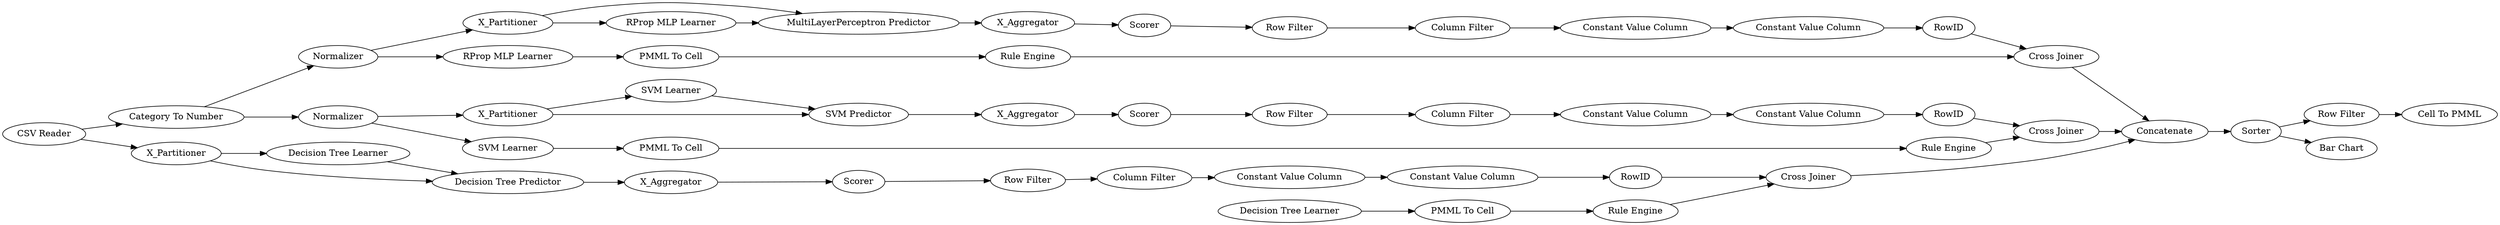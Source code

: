 digraph {
	"3697801167304947529_35" [label="Rule Engine"]
	"-2614124738826784869_32" [label="MultiLayerPerceptron Predictor"]
	"1030425482525209295_294" [label="Column Filter"]
	"-2614124738826784869_39" [label=Normalizer]
	"-6694814972757110828_39" [label="Cross Joiner"]
	"1030425482525209295_292" [label="Constant Value Column"]
	"-2614124738826784869_31" [label="RProp MLP Learner"]
	"3519661948414675224_53" [label="Row Filter"]
	"3519661948414675224_60" [label=Concatenate]
	"-6694814972757110828_7" [label=X_Aggregator]
	"-6802731087514599273_28" [label="PMML To Cell"]
	"3519661948414675224_59" [label="Bar Chart"]
	"6456788133756067178_38" [label="Cross Joiner"]
	"-3702061298937115975_294" [label="Column Filter"]
	"-6694814972757110828_298" [label=X_Partitioner]
	"-3702061298937115975_293" [label=RowID]
	"58779718692528445_290" [label="Constant Value Column"]
	"-2614124738826784869_38" [label="Cross Joiner"]
	"1030425482525209295_9" [label="Row Filter"]
	"-6694814972757110828_40" [label=Normalizer]
	"58779718692528445_293" [label=RowID]
	"-6694814972757110828_31" [label="SVM Learner"]
	"6456788133756067178_31" [label="Decision Tree Learner"]
	"3519661948414675224_58" [label="Category To Number"]
	"-2614124738826784869_7" [label=X_Aggregator]
	"-3702061298937115975_292" [label="Constant Value Column"]
	"-6694814972757110828_41" [label=Scorer]
	"6456788133756067178_7" [label=X_Aggregator]
	"8832954715496165390_22" [label="PMML To Cell"]
	"-3702061298937115975_9" [label="Row Filter"]
	"-3702061298937115975_290" [label="Constant Value Column"]
	"-6802731087514599273_34" [label="Rule Engine"]
	"6456788133756067178_32" [label="Decision Tree Predictor"]
	"1030425482525209295_293" [label=RowID]
	"8832954715496165390_34" [label="Rule Engine"]
	"-6694814972757110828_32" [label="SVM Predictor"]
	"6456788133756067178_39" [label=Scorer]
	"58779718692528445_292" [label="Constant Value Column"]
	"6456788133756067178_302" [label=X_Partitioner]
	"-2614124738826784869_40" [label=X_Partitioner]
	"1030425482525209295_290" [label="Constant Value Column"]
	"3519661948414675224_306" [label="CSV Reader"]
	"-6802731087514599273_33" [label="Decision Tree Learner"]
	"8832954715496165390_35" [label="RProp MLP Learner"]
	"58779718692528445_9" [label="Row Filter"]
	"3519661948414675224_54" [label="Cell To PMML"]
	"3697801167304947529_34" [label="PMML To Cell"]
	"3697801167304947529_33" [label="SVM Learner"]
	"58779718692528445_294" [label="Column Filter"]
	"-2614124738826784869_41" [label=Scorer]
	"3519661948414675224_52" [label=Sorter]
	"1030425482525209295_9" -> "1030425482525209295_294"
	"3519661948414675224_58" -> "-2614124738826784869_39"
	"58779718692528445_294" -> "58779718692528445_290"
	"-2614124738826784869_40" -> "-2614124738826784869_31"
	"3519661948414675224_53" -> "3519661948414675224_54"
	"-6802731087514599273_34" -> "6456788133756067178_38"
	"6456788133756067178_32" -> "6456788133756067178_7"
	"-2614124738826784869_39" -> "-2614124738826784869_40"
	"-2614124738826784869_38" -> "3519661948414675224_60"
	"6456788133756067178_302" -> "6456788133756067178_31"
	"-6802731087514599273_28" -> "-6802731087514599273_34"
	"-6694814972757110828_298" -> "-6694814972757110828_31"
	"-2614124738826784869_39" -> "8832954715496165390_35"
	"58779718692528445_290" -> "58779718692528445_292"
	"8832954715496165390_34" -> "-2614124738826784869_38"
	"3519661948414675224_306" -> "6456788133756067178_302"
	"6456788133756067178_302" -> "6456788133756067178_32"
	"-2614124738826784869_31" -> "-2614124738826784869_32"
	"-2614124738826784869_40" -> "-2614124738826784869_32"
	"3519661948414675224_52" -> "3519661948414675224_53"
	"-2614124738826784869_7" -> "-2614124738826784869_41"
	"8832954715496165390_22" -> "8832954715496165390_34"
	"1030425482525209295_292" -> "1030425482525209295_293"
	"-6694814972757110828_39" -> "3519661948414675224_60"
	"58779718692528445_293" -> "6456788133756067178_38"
	"58779718692528445_9" -> "58779718692528445_294"
	"3697801167304947529_34" -> "3697801167304947529_35"
	"-3702061298937115975_290" -> "-3702061298937115975_292"
	"6456788133756067178_31" -> "6456788133756067178_32"
	"58779718692528445_292" -> "58779718692528445_293"
	"-3702061298937115975_292" -> "-3702061298937115975_293"
	"-6694814972757110828_31" -> "-6694814972757110828_32"
	"-6694814972757110828_40" -> "3697801167304947529_33"
	"-3702061298937115975_293" -> "-2614124738826784869_38"
	"6456788133756067178_38" -> "3519661948414675224_60"
	"1030425482525209295_294" -> "1030425482525209295_290"
	"3519661948414675224_52" -> "3519661948414675224_59"
	"-6802731087514599273_33" -> "-6802731087514599273_28"
	"-6694814972757110828_32" -> "-6694814972757110828_7"
	"3519661948414675224_58" -> "-6694814972757110828_40"
	"1030425482525209295_290" -> "1030425482525209295_292"
	"-6694814972757110828_40" -> "-6694814972757110828_298"
	"-6694814972757110828_298" -> "-6694814972757110828_32"
	"-6694814972757110828_7" -> "-6694814972757110828_41"
	"-3702061298937115975_9" -> "-3702061298937115975_294"
	"6456788133756067178_7" -> "6456788133756067178_39"
	"3519661948414675224_60" -> "3519661948414675224_52"
	"8832954715496165390_35" -> "8832954715496165390_22"
	"6456788133756067178_39" -> "58779718692528445_9"
	"-6694814972757110828_41" -> "1030425482525209295_9"
	"3519661948414675224_306" -> "3519661948414675224_58"
	"-2614124738826784869_41" -> "-3702061298937115975_9"
	"-2614124738826784869_32" -> "-2614124738826784869_7"
	"3697801167304947529_35" -> "-6694814972757110828_39"
	"3697801167304947529_33" -> "3697801167304947529_34"
	"-3702061298937115975_294" -> "-3702061298937115975_290"
	"1030425482525209295_293" -> "-6694814972757110828_39"
	rankdir=LR
}
